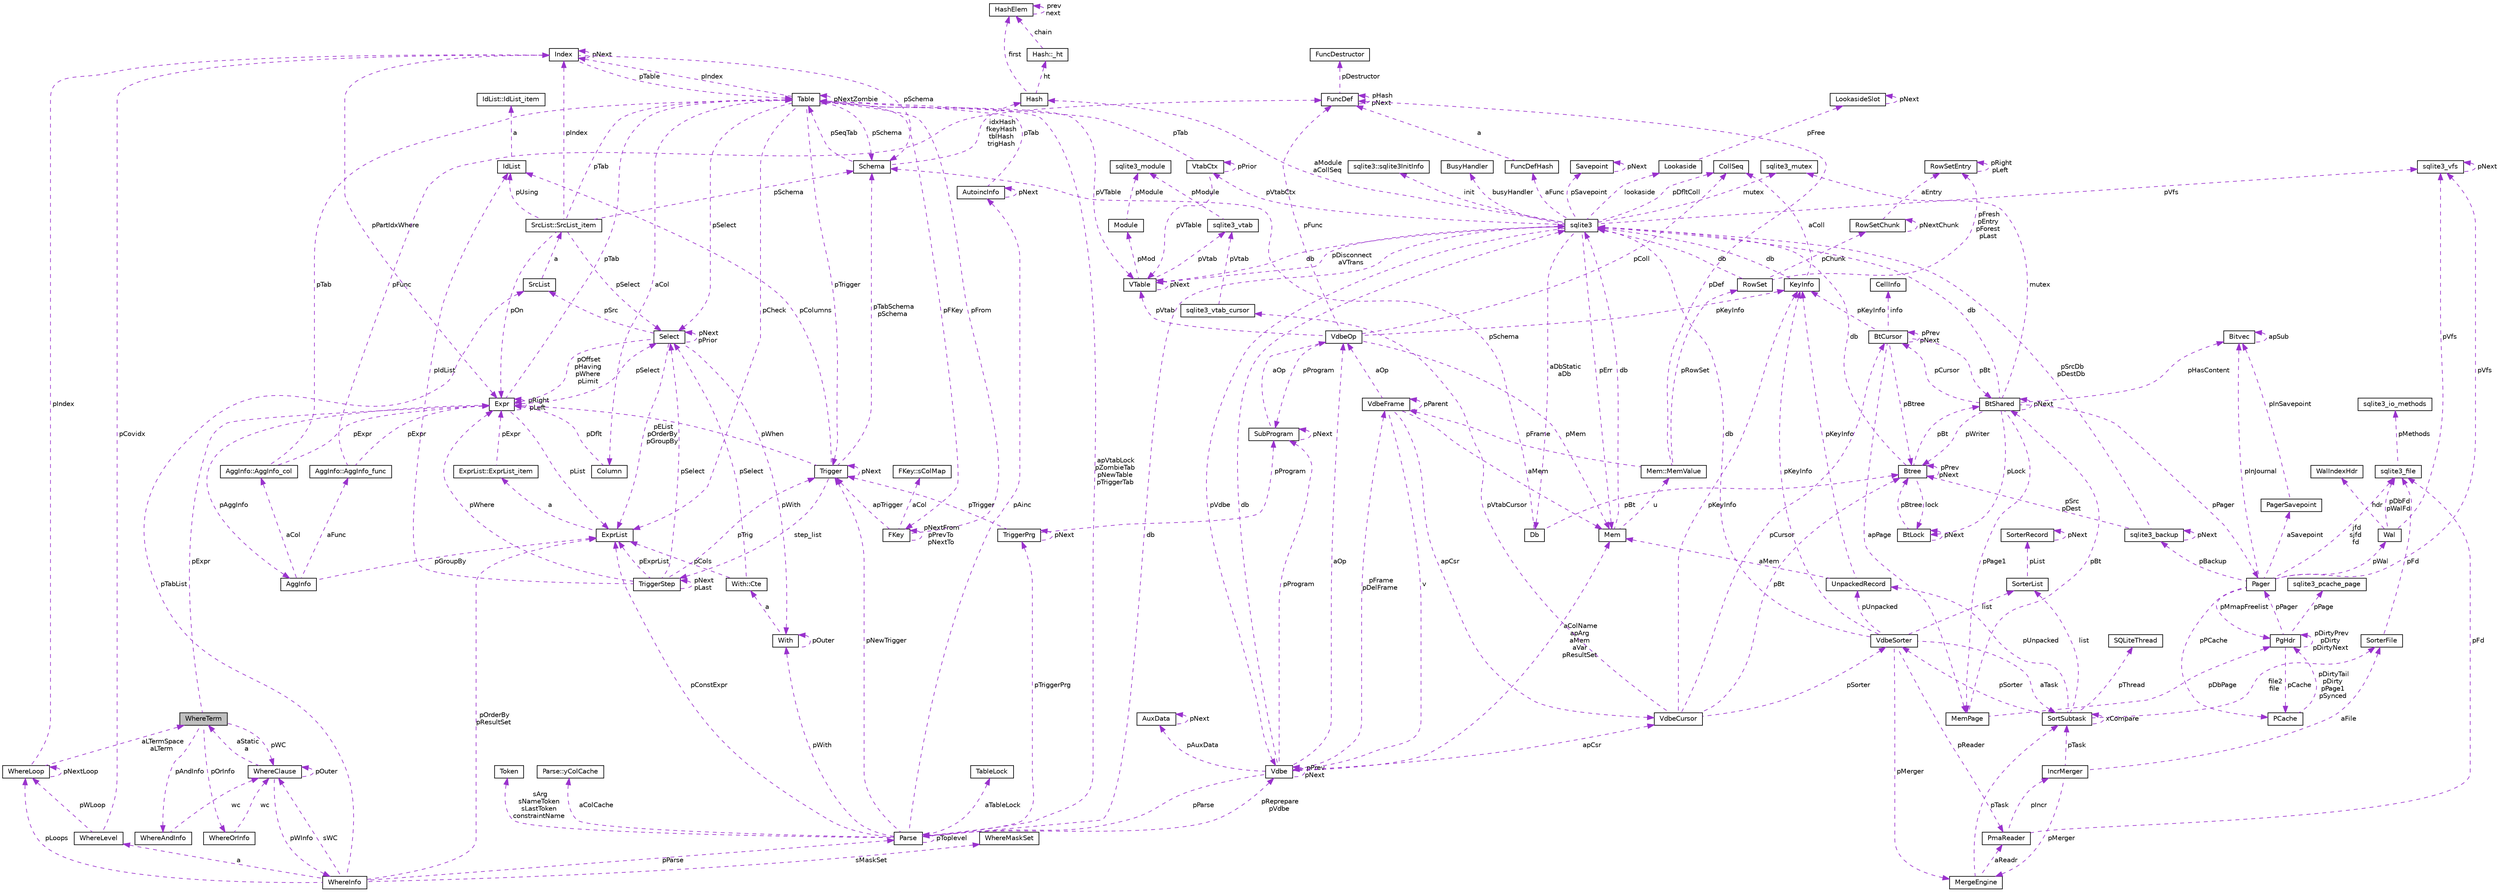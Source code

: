 digraph "WhereTerm"
{
  edge [fontname="Helvetica",fontsize="10",labelfontname="Helvetica",labelfontsize="10"];
  node [fontname="Helvetica",fontsize="10",shape=record];
  Node1 [label="WhereTerm",height=0.2,width=0.4,color="black", fillcolor="grey75", style="filled", fontcolor="black"];
  Node2 -> Node1 [dir="back",color="darkorchid3",fontsize="10",style="dashed",label=" pAndInfo" ,fontname="Helvetica"];
  Node2 [label="WhereAndInfo",height=0.2,width=0.4,color="black", fillcolor="white", style="filled",URL="$df/dcf/struct_where_and_info.html"];
  Node3 -> Node2 [dir="back",color="darkorchid3",fontsize="10",style="dashed",label=" wc" ,fontname="Helvetica"];
  Node3 [label="WhereClause",height=0.2,width=0.4,color="black", fillcolor="white", style="filled",URL="$d2/d4d/struct_where_clause.html"];
  Node1 -> Node3 [dir="back",color="darkorchid3",fontsize="10",style="dashed",label=" aStatic\na" ,fontname="Helvetica"];
  Node4 -> Node3 [dir="back",color="darkorchid3",fontsize="10",style="dashed",label=" pWInfo" ,fontname="Helvetica"];
  Node4 [label="WhereInfo",height=0.2,width=0.4,color="black", fillcolor="white", style="filled",URL="$d3/d7f/struct_where_info.html"];
  Node5 -> Node4 [dir="back",color="darkorchid3",fontsize="10",style="dashed",label=" pLoops" ,fontname="Helvetica"];
  Node5 [label="WhereLoop",height=0.2,width=0.4,color="black", fillcolor="white", style="filled",URL="$df/d37/struct_where_loop.html"];
  Node5 -> Node5 [dir="back",color="darkorchid3",fontsize="10",style="dashed",label=" pNextLoop" ,fontname="Helvetica"];
  Node1 -> Node5 [dir="back",color="darkorchid3",fontsize="10",style="dashed",label=" aLTermSpace\naLTerm" ,fontname="Helvetica"];
  Node6 -> Node5 [dir="back",color="darkorchid3",fontsize="10",style="dashed",label=" pIndex" ,fontname="Helvetica"];
  Node6 [label="Index",height=0.2,width=0.4,color="black", fillcolor="white", style="filled",URL="$dc/d6f/struct_index.html"];
  Node7 -> Node6 [dir="back",color="darkorchid3",fontsize="10",style="dashed",label=" pSchema" ,fontname="Helvetica"];
  Node7 [label="Schema",height=0.2,width=0.4,color="black", fillcolor="white", style="filled",URL="$df/d15/struct_schema.html"];
  Node8 -> Node7 [dir="back",color="darkorchid3",fontsize="10",style="dashed",label=" pSeqTab" ,fontname="Helvetica"];
  Node8 [label="Table",height=0.2,width=0.4,color="black", fillcolor="white", style="filled",URL="$d5/d0d/struct_table.html"];
  Node7 -> Node8 [dir="back",color="darkorchid3",fontsize="10",style="dashed",label=" pSchema" ,fontname="Helvetica"];
  Node9 -> Node8 [dir="back",color="darkorchid3",fontsize="10",style="dashed",label=" aCol" ,fontname="Helvetica"];
  Node9 [label="Column",height=0.2,width=0.4,color="black", fillcolor="white", style="filled",URL="$d0/d14/struct_column.html"];
  Node10 -> Node9 [dir="back",color="darkorchid3",fontsize="10",style="dashed",label=" pDflt" ,fontname="Helvetica"];
  Node10 [label="Expr",height=0.2,width=0.4,color="black", fillcolor="white", style="filled",URL="$d1/dbc/struct_expr.html"];
  Node11 -> Node10 [dir="back",color="darkorchid3",fontsize="10",style="dashed",label=" pAggInfo" ,fontname="Helvetica"];
  Node11 [label="AggInfo",height=0.2,width=0.4,color="black", fillcolor="white", style="filled",URL="$d6/d85/struct_agg_info.html"];
  Node12 -> Node11 [dir="back",color="darkorchid3",fontsize="10",style="dashed",label=" aCol" ,fontname="Helvetica"];
  Node12 [label="AggInfo::AggInfo_col",height=0.2,width=0.4,color="black", fillcolor="white", style="filled",URL="$d8/dbd/struct_agg_info_1_1_agg_info__col.html"];
  Node10 -> Node12 [dir="back",color="darkorchid3",fontsize="10",style="dashed",label=" pExpr" ,fontname="Helvetica"];
  Node8 -> Node12 [dir="back",color="darkorchid3",fontsize="10",style="dashed",label=" pTab" ,fontname="Helvetica"];
  Node13 -> Node11 [dir="back",color="darkorchid3",fontsize="10",style="dashed",label=" aFunc" ,fontname="Helvetica"];
  Node13 [label="AggInfo::AggInfo_func",height=0.2,width=0.4,color="black", fillcolor="white", style="filled",URL="$de/d24/struct_agg_info_1_1_agg_info__func.html"];
  Node10 -> Node13 [dir="back",color="darkorchid3",fontsize="10",style="dashed",label=" pExpr" ,fontname="Helvetica"];
  Node14 -> Node13 [dir="back",color="darkorchid3",fontsize="10",style="dashed",label=" pFunc" ,fontname="Helvetica"];
  Node14 [label="FuncDef",height=0.2,width=0.4,color="black", fillcolor="white", style="filled",URL="$df/d38/struct_func_def.html"];
  Node15 -> Node14 [dir="back",color="darkorchid3",fontsize="10",style="dashed",label=" pDestructor" ,fontname="Helvetica"];
  Node15 [label="FuncDestructor",height=0.2,width=0.4,color="black", fillcolor="white", style="filled",URL="$d5/da4/struct_func_destructor.html"];
  Node14 -> Node14 [dir="back",color="darkorchid3",fontsize="10",style="dashed",label=" pHash\npNext" ,fontname="Helvetica"];
  Node16 -> Node11 [dir="back",color="darkorchid3",fontsize="10",style="dashed",label=" pGroupBy" ,fontname="Helvetica"];
  Node16 [label="ExprList",height=0.2,width=0.4,color="black", fillcolor="white", style="filled",URL="$de/d20/struct_expr_list.html"];
  Node17 -> Node16 [dir="back",color="darkorchid3",fontsize="10",style="dashed",label=" a" ,fontname="Helvetica"];
  Node17 [label="ExprList::ExprList_item",height=0.2,width=0.4,color="black", fillcolor="white", style="filled",URL="$d8/d73/struct_expr_list_1_1_expr_list__item.html"];
  Node10 -> Node17 [dir="back",color="darkorchid3",fontsize="10",style="dashed",label=" pExpr" ,fontname="Helvetica"];
  Node10 -> Node10 [dir="back",color="darkorchid3",fontsize="10",style="dashed",label=" pRight\npLeft" ,fontname="Helvetica"];
  Node8 -> Node10 [dir="back",color="darkorchid3",fontsize="10",style="dashed",label=" pTab" ,fontname="Helvetica"];
  Node18 -> Node10 [dir="back",color="darkorchid3",fontsize="10",style="dashed",label=" pSelect" ,fontname="Helvetica"];
  Node18 [label="Select",height=0.2,width=0.4,color="black", fillcolor="white", style="filled",URL="$d2/d1c/struct_select.html"];
  Node10 -> Node18 [dir="back",color="darkorchid3",fontsize="10",style="dashed",label=" pOffset\npHaving\npWhere\npLimit" ,fontname="Helvetica"];
  Node19 -> Node18 [dir="back",color="darkorchid3",fontsize="10",style="dashed",label=" pWith" ,fontname="Helvetica"];
  Node19 [label="With",height=0.2,width=0.4,color="black", fillcolor="white", style="filled",URL="$d9/d07/struct_with.html"];
  Node20 -> Node19 [dir="back",color="darkorchid3",fontsize="10",style="dashed",label=" a" ,fontname="Helvetica"];
  Node20 [label="With::Cte",height=0.2,width=0.4,color="black", fillcolor="white", style="filled",URL="$d2/d0c/struct_with_1_1_cte.html"];
  Node18 -> Node20 [dir="back",color="darkorchid3",fontsize="10",style="dashed",label=" pSelect" ,fontname="Helvetica"];
  Node16 -> Node20 [dir="back",color="darkorchid3",fontsize="10",style="dashed",label=" pCols" ,fontname="Helvetica"];
  Node19 -> Node19 [dir="back",color="darkorchid3",fontsize="10",style="dashed",label=" pOuter" ,fontname="Helvetica"];
  Node18 -> Node18 [dir="back",color="darkorchid3",fontsize="10",style="dashed",label=" pNext\npPrior" ,fontname="Helvetica"];
  Node21 -> Node18 [dir="back",color="darkorchid3",fontsize="10",style="dashed",label=" pSrc" ,fontname="Helvetica"];
  Node21 [label="SrcList",height=0.2,width=0.4,color="black", fillcolor="white", style="filled",URL="$dc/dc1/struct_src_list.html"];
  Node22 -> Node21 [dir="back",color="darkorchid3",fontsize="10",style="dashed",label=" a" ,fontname="Helvetica"];
  Node22 [label="SrcList::SrcList_item",height=0.2,width=0.4,color="black", fillcolor="white", style="filled",URL="$d4/dc2/struct_src_list_1_1_src_list__item.html"];
  Node7 -> Node22 [dir="back",color="darkorchid3",fontsize="10",style="dashed",label=" pSchema" ,fontname="Helvetica"];
  Node10 -> Node22 [dir="back",color="darkorchid3",fontsize="10",style="dashed",label=" pOn" ,fontname="Helvetica"];
  Node23 -> Node22 [dir="back",color="darkorchid3",fontsize="10",style="dashed",label=" pUsing" ,fontname="Helvetica"];
  Node23 [label="IdList",height=0.2,width=0.4,color="black", fillcolor="white", style="filled",URL="$d6/d05/struct_id_list.html"];
  Node24 -> Node23 [dir="back",color="darkorchid3",fontsize="10",style="dashed",label=" a" ,fontname="Helvetica"];
  Node24 [label="IdList::IdList_item",height=0.2,width=0.4,color="black", fillcolor="white", style="filled",URL="$d2/d66/struct_id_list_1_1_id_list__item.html"];
  Node8 -> Node22 [dir="back",color="darkorchid3",fontsize="10",style="dashed",label=" pTab" ,fontname="Helvetica"];
  Node18 -> Node22 [dir="back",color="darkorchid3",fontsize="10",style="dashed",label=" pSelect" ,fontname="Helvetica"];
  Node6 -> Node22 [dir="back",color="darkorchid3",fontsize="10",style="dashed",label=" pIndex" ,fontname="Helvetica"];
  Node16 -> Node18 [dir="back",color="darkorchid3",fontsize="10",style="dashed",label=" pEList\npOrderBy\npGroupBy" ,fontname="Helvetica"];
  Node16 -> Node10 [dir="back",color="darkorchid3",fontsize="10",style="dashed",label=" pList" ,fontname="Helvetica"];
  Node25 -> Node8 [dir="back",color="darkorchid3",fontsize="10",style="dashed",label=" pFKey" ,fontname="Helvetica"];
  Node25 [label="FKey",height=0.2,width=0.4,color="black", fillcolor="white", style="filled",URL="$d0/dbd/struct_f_key.html"];
  Node26 -> Node25 [dir="back",color="darkorchid3",fontsize="10",style="dashed",label=" aCol" ,fontname="Helvetica"];
  Node26 [label="FKey::sColMap",height=0.2,width=0.4,color="black", fillcolor="white", style="filled",URL="$d9/dce/struct_f_key_1_1s_col_map.html"];
  Node25 -> Node25 [dir="back",color="darkorchid3",fontsize="10",style="dashed",label=" pNextFrom\npPrevTo\npNextTo" ,fontname="Helvetica"];
  Node8 -> Node25 [dir="back",color="darkorchid3",fontsize="10",style="dashed",label=" pFrom" ,fontname="Helvetica"];
  Node27 -> Node25 [dir="back",color="darkorchid3",fontsize="10",style="dashed",label=" apTrigger" ,fontname="Helvetica"];
  Node27 [label="Trigger",height=0.2,width=0.4,color="black", fillcolor="white", style="filled",URL="$d1/dd9/struct_trigger.html"];
  Node28 -> Node27 [dir="back",color="darkorchid3",fontsize="10",style="dashed",label=" step_list" ,fontname="Helvetica"];
  Node28 [label="TriggerStep",height=0.2,width=0.4,color="black", fillcolor="white", style="filled",URL="$d6/d6c/struct_trigger_step.html"];
  Node28 -> Node28 [dir="back",color="darkorchid3",fontsize="10",style="dashed",label=" pNext\npLast" ,fontname="Helvetica"];
  Node10 -> Node28 [dir="back",color="darkorchid3",fontsize="10",style="dashed",label=" pWhere" ,fontname="Helvetica"];
  Node23 -> Node28 [dir="back",color="darkorchid3",fontsize="10",style="dashed",label=" pIdList" ,fontname="Helvetica"];
  Node18 -> Node28 [dir="back",color="darkorchid3",fontsize="10",style="dashed",label=" pSelect" ,fontname="Helvetica"];
  Node27 -> Node28 [dir="back",color="darkorchid3",fontsize="10",style="dashed",label=" pTrig" ,fontname="Helvetica"];
  Node16 -> Node28 [dir="back",color="darkorchid3",fontsize="10",style="dashed",label=" pExprList" ,fontname="Helvetica"];
  Node7 -> Node27 [dir="back",color="darkorchid3",fontsize="10",style="dashed",label=" pTabSchema\npSchema" ,fontname="Helvetica"];
  Node10 -> Node27 [dir="back",color="darkorchid3",fontsize="10",style="dashed",label=" pWhen" ,fontname="Helvetica"];
  Node23 -> Node27 [dir="back",color="darkorchid3",fontsize="10",style="dashed",label=" pColumns" ,fontname="Helvetica"];
  Node27 -> Node27 [dir="back",color="darkorchid3",fontsize="10",style="dashed",label=" pNext" ,fontname="Helvetica"];
  Node29 -> Node8 [dir="back",color="darkorchid3",fontsize="10",style="dashed",label=" pVTable" ,fontname="Helvetica"];
  Node29 [label="VTable",height=0.2,width=0.4,color="black", fillcolor="white", style="filled",URL="$db/d7e/struct_v_table.html"];
  Node30 -> Node29 [dir="back",color="darkorchid3",fontsize="10",style="dashed",label=" db" ,fontname="Helvetica"];
  Node30 [label="sqlite3",height=0.2,width=0.4,color="black", fillcolor="white", style="filled",URL="$d9/dcd/structsqlite3.html"];
  Node31 -> Node30 [dir="back",color="darkorchid3",fontsize="10",style="dashed",label=" pErr" ,fontname="Helvetica"];
  Node31 [label="Mem",height=0.2,width=0.4,color="black", fillcolor="white", style="filled",URL="$df/d48/struct_mem.html"];
  Node32 -> Node31 [dir="back",color="darkorchid3",fontsize="10",style="dashed",label=" u" ,fontname="Helvetica"];
  Node32 [label="Mem::MemValue",height=0.2,width=0.4,color="black", fillcolor="white", style="filled",URL="$d0/d3f/union_mem_1_1_mem_value.html"];
  Node33 -> Node32 [dir="back",color="darkorchid3",fontsize="10",style="dashed",label=" pFrame" ,fontname="Helvetica"];
  Node33 [label="VdbeFrame",height=0.2,width=0.4,color="black", fillcolor="white", style="filled",URL="$de/d74/struct_vdbe_frame.html"];
  Node31 -> Node33 [dir="back",color="darkorchid3",fontsize="10",style="dashed",label=" aMem" ,fontname="Helvetica"];
  Node34 -> Node33 [dir="back",color="darkorchid3",fontsize="10",style="dashed",label=" v" ,fontname="Helvetica"];
  Node34 [label="Vdbe",height=0.2,width=0.4,color="black", fillcolor="white", style="filled",URL="$db/df8/struct_vdbe.html"];
  Node34 -> Node34 [dir="back",color="darkorchid3",fontsize="10",style="dashed",label=" pPrev\npNext" ,fontname="Helvetica"];
  Node31 -> Node34 [dir="back",color="darkorchid3",fontsize="10",style="dashed",label=" aColName\napArg\naMem\naVar\npResultSet" ,fontname="Helvetica"];
  Node30 -> Node34 [dir="back",color="darkorchid3",fontsize="10",style="dashed",label=" db" ,fontname="Helvetica"];
  Node33 -> Node34 [dir="back",color="darkorchid3",fontsize="10",style="dashed",label=" pFrame\npDelFrame" ,fontname="Helvetica"];
  Node35 -> Node34 [dir="back",color="darkorchid3",fontsize="10",style="dashed",label=" pAuxData" ,fontname="Helvetica"];
  Node35 [label="AuxData",height=0.2,width=0.4,color="black", fillcolor="white", style="filled",URL="$d5/d59/struct_aux_data.html"];
  Node35 -> Node35 [dir="back",color="darkorchid3",fontsize="10",style="dashed",label=" pNext" ,fontname="Helvetica"];
  Node36 -> Node34 [dir="back",color="darkorchid3",fontsize="10",style="dashed",label=" pProgram" ,fontname="Helvetica"];
  Node36 [label="SubProgram",height=0.2,width=0.4,color="black", fillcolor="white", style="filled",URL="$d4/d16/struct_sub_program.html"];
  Node36 -> Node36 [dir="back",color="darkorchid3",fontsize="10",style="dashed",label=" pNext" ,fontname="Helvetica"];
  Node37 -> Node36 [dir="back",color="darkorchid3",fontsize="10",style="dashed",label=" aOp" ,fontname="Helvetica"];
  Node37 [label="VdbeOp",height=0.2,width=0.4,color="black", fillcolor="white", style="filled",URL="$d2/dd9/struct_vdbe_op.html"];
  Node31 -> Node37 [dir="back",color="darkorchid3",fontsize="10",style="dashed",label=" pMem" ,fontname="Helvetica"];
  Node38 -> Node37 [dir="back",color="darkorchid3",fontsize="10",style="dashed",label=" pColl" ,fontname="Helvetica"];
  Node38 [label="CollSeq",height=0.2,width=0.4,color="black", fillcolor="white", style="filled",URL="$d0/d7d/struct_coll_seq.html"];
  Node29 -> Node37 [dir="back",color="darkorchid3",fontsize="10",style="dashed",label=" pVtab" ,fontname="Helvetica"];
  Node36 -> Node37 [dir="back",color="darkorchid3",fontsize="10",style="dashed",label=" pProgram" ,fontname="Helvetica"];
  Node39 -> Node37 [dir="back",color="darkorchid3",fontsize="10",style="dashed",label=" pKeyInfo" ,fontname="Helvetica"];
  Node39 [label="KeyInfo",height=0.2,width=0.4,color="black", fillcolor="white", style="filled",URL="$dc/d2f/struct_key_info.html"];
  Node30 -> Node39 [dir="back",color="darkorchid3",fontsize="10",style="dashed",label=" db" ,fontname="Helvetica"];
  Node38 -> Node39 [dir="back",color="darkorchid3",fontsize="10",style="dashed",label=" aColl" ,fontname="Helvetica"];
  Node14 -> Node37 [dir="back",color="darkorchid3",fontsize="10",style="dashed",label=" pFunc" ,fontname="Helvetica"];
  Node40 -> Node34 [dir="back",color="darkorchid3",fontsize="10",style="dashed",label=" apCsr" ,fontname="Helvetica"];
  Node40 [label="VdbeCursor",height=0.2,width=0.4,color="black", fillcolor="white", style="filled",URL="$d5/dd1/struct_vdbe_cursor.html"];
  Node41 -> Node40 [dir="back",color="darkorchid3",fontsize="10",style="dashed",label=" pCursor" ,fontname="Helvetica"];
  Node41 [label="BtCursor",height=0.2,width=0.4,color="black", fillcolor="white", style="filled",URL="$db/d2c/struct_bt_cursor.html"];
  Node41 -> Node41 [dir="back",color="darkorchid3",fontsize="10",style="dashed",label=" pPrev\npNext" ,fontname="Helvetica"];
  Node42 -> Node41 [dir="back",color="darkorchid3",fontsize="10",style="dashed",label=" info" ,fontname="Helvetica"];
  Node42 [label="CellInfo",height=0.2,width=0.4,color="black", fillcolor="white", style="filled",URL="$de/dbe/struct_cell_info.html"];
  Node43 -> Node41 [dir="back",color="darkorchid3",fontsize="10",style="dashed",label=" pBt" ,fontname="Helvetica"];
  Node43 [label="BtShared",height=0.2,width=0.4,color="black", fillcolor="white", style="filled",URL="$d3/d1f/struct_bt_shared.html"];
  Node41 -> Node43 [dir="back",color="darkorchid3",fontsize="10",style="dashed",label=" pCursor" ,fontname="Helvetica"];
  Node43 -> Node43 [dir="back",color="darkorchid3",fontsize="10",style="dashed",label=" pNext" ,fontname="Helvetica"];
  Node30 -> Node43 [dir="back",color="darkorchid3",fontsize="10",style="dashed",label=" db" ,fontname="Helvetica"];
  Node44 -> Node43 [dir="back",color="darkorchid3",fontsize="10",style="dashed",label=" pHasContent" ,fontname="Helvetica"];
  Node44 [label="Bitvec",height=0.2,width=0.4,color="black", fillcolor="white", style="filled",URL="$d1/d89/struct_bitvec.html"];
  Node44 -> Node44 [dir="back",color="darkorchid3",fontsize="10",style="dashed",label=" apSub" ,fontname="Helvetica"];
  Node45 -> Node43 [dir="back",color="darkorchid3",fontsize="10",style="dashed",label=" mutex" ,fontname="Helvetica"];
  Node45 [label="sqlite3_mutex",height=0.2,width=0.4,color="black", fillcolor="white", style="filled",URL="$d5/d3c/structsqlite3__mutex.html"];
  Node46 -> Node43 [dir="back",color="darkorchid3",fontsize="10",style="dashed",label=" pLock" ,fontname="Helvetica"];
  Node46 [label="BtLock",height=0.2,width=0.4,color="black", fillcolor="white", style="filled",URL="$d1/d28/struct_bt_lock.html"];
  Node46 -> Node46 [dir="back",color="darkorchid3",fontsize="10",style="dashed",label=" pNext" ,fontname="Helvetica"];
  Node47 -> Node46 [dir="back",color="darkorchid3",fontsize="10",style="dashed",label=" pBtree" ,fontname="Helvetica"];
  Node47 [label="Btree",height=0.2,width=0.4,color="black", fillcolor="white", style="filled",URL="$d9/d90/struct_btree.html"];
  Node43 -> Node47 [dir="back",color="darkorchid3",fontsize="10",style="dashed",label=" pBt" ,fontname="Helvetica"];
  Node30 -> Node47 [dir="back",color="darkorchid3",fontsize="10",style="dashed",label=" db" ,fontname="Helvetica"];
  Node46 -> Node47 [dir="back",color="darkorchid3",fontsize="10",style="dashed",label=" lock" ,fontname="Helvetica"];
  Node47 -> Node47 [dir="back",color="darkorchid3",fontsize="10",style="dashed",label=" pPrev\npNext" ,fontname="Helvetica"];
  Node48 -> Node43 [dir="back",color="darkorchid3",fontsize="10",style="dashed",label=" pPage1" ,fontname="Helvetica"];
  Node48 [label="MemPage",height=0.2,width=0.4,color="black", fillcolor="white", style="filled",URL="$d8/d9f/struct_mem_page.html"];
  Node43 -> Node48 [dir="back",color="darkorchid3",fontsize="10",style="dashed",label=" pBt" ,fontname="Helvetica"];
  Node49 -> Node48 [dir="back",color="darkorchid3",fontsize="10",style="dashed",label=" pDbPage" ,fontname="Helvetica"];
  Node49 [label="PgHdr",height=0.2,width=0.4,color="black", fillcolor="white", style="filled",URL="$d7/de5/struct_pg_hdr.html"];
  Node50 -> Node49 [dir="back",color="darkorchid3",fontsize="10",style="dashed",label=" pPage" ,fontname="Helvetica"];
  Node50 [label="sqlite3_pcache_page",height=0.2,width=0.4,color="black", fillcolor="white", style="filled",URL="$d8/d72/structsqlite3__pcache__page.html"];
  Node51 -> Node49 [dir="back",color="darkorchid3",fontsize="10",style="dashed",label=" pCache" ,fontname="Helvetica"];
  Node51 [label="PCache",height=0.2,width=0.4,color="black", fillcolor="white", style="filled",URL="$d3/d3e/struct_p_cache.html"];
  Node49 -> Node51 [dir="back",color="darkorchid3",fontsize="10",style="dashed",label=" pDirtyTail\npDirty\npPage1\npSynced" ,fontname="Helvetica"];
  Node49 -> Node49 [dir="back",color="darkorchid3",fontsize="10",style="dashed",label=" pDirtyPrev\npDirty\npDirtyNext" ,fontname="Helvetica"];
  Node52 -> Node49 [dir="back",color="darkorchid3",fontsize="10",style="dashed",label=" pPager" ,fontname="Helvetica"];
  Node52 [label="Pager",height=0.2,width=0.4,color="black", fillcolor="white", style="filled",URL="$d0/dba/struct_pager.html"];
  Node51 -> Node52 [dir="back",color="darkorchid3",fontsize="10",style="dashed",label=" pPCache" ,fontname="Helvetica"];
  Node53 -> Node52 [dir="back",color="darkorchid3",fontsize="10",style="dashed",label=" pBackup" ,fontname="Helvetica"];
  Node53 [label="sqlite3_backup",height=0.2,width=0.4,color="black", fillcolor="white", style="filled",URL="$d4/da8/structsqlite3__backup.html"];
  Node53 -> Node53 [dir="back",color="darkorchid3",fontsize="10",style="dashed",label=" pNext" ,fontname="Helvetica"];
  Node30 -> Node53 [dir="back",color="darkorchid3",fontsize="10",style="dashed",label=" pSrcDb\npDestDb" ,fontname="Helvetica"];
  Node47 -> Node53 [dir="back",color="darkorchid3",fontsize="10",style="dashed",label=" pSrc\npDest" ,fontname="Helvetica"];
  Node44 -> Node52 [dir="back",color="darkorchid3",fontsize="10",style="dashed",label=" pInJournal" ,fontname="Helvetica"];
  Node54 -> Node52 [dir="back",color="darkorchid3",fontsize="10",style="dashed",label=" jfd\nsjfd\nfd" ,fontname="Helvetica"];
  Node54 [label="sqlite3_file",height=0.2,width=0.4,color="black", fillcolor="white", style="filled",URL="$db/db0/structsqlite3__file.html"];
  Node55 -> Node54 [dir="back",color="darkorchid3",fontsize="10",style="dashed",label=" pMethods" ,fontname="Helvetica"];
  Node55 [label="sqlite3_io_methods",height=0.2,width=0.4,color="black", fillcolor="white", style="filled",URL="$d9/df3/structsqlite3__io__methods.html"];
  Node56 -> Node52 [dir="back",color="darkorchid3",fontsize="10",style="dashed",label=" pVfs" ,fontname="Helvetica"];
  Node56 [label="sqlite3_vfs",height=0.2,width=0.4,color="black", fillcolor="white", style="filled",URL="$d3/d36/structsqlite3__vfs.html"];
  Node56 -> Node56 [dir="back",color="darkorchid3",fontsize="10",style="dashed",label=" pNext" ,fontname="Helvetica"];
  Node49 -> Node52 [dir="back",color="darkorchid3",fontsize="10",style="dashed",label=" pMmapFreelist" ,fontname="Helvetica"];
  Node57 -> Node52 [dir="back",color="darkorchid3",fontsize="10",style="dashed",label=" pWal" ,fontname="Helvetica"];
  Node57 [label="Wal",height=0.2,width=0.4,color="black", fillcolor="white", style="filled",URL="$d6/d4d/struct_wal.html"];
  Node54 -> Node57 [dir="back",color="darkorchid3",fontsize="10",style="dashed",label=" pDbFd\npWalFd" ,fontname="Helvetica"];
  Node56 -> Node57 [dir="back",color="darkorchid3",fontsize="10",style="dashed",label=" pVfs" ,fontname="Helvetica"];
  Node58 -> Node57 [dir="back",color="darkorchid3",fontsize="10",style="dashed",label=" hdr" ,fontname="Helvetica"];
  Node58 [label="WalIndexHdr",height=0.2,width=0.4,color="black", fillcolor="white", style="filled",URL="$d8/de9/struct_wal_index_hdr.html"];
  Node59 -> Node52 [dir="back",color="darkorchid3",fontsize="10",style="dashed",label=" aSavepoint" ,fontname="Helvetica"];
  Node59 [label="PagerSavepoint",height=0.2,width=0.4,color="black", fillcolor="white", style="filled",URL="$de/deb/struct_pager_savepoint.html"];
  Node44 -> Node59 [dir="back",color="darkorchid3",fontsize="10",style="dashed",label=" pInSavepoint" ,fontname="Helvetica"];
  Node47 -> Node43 [dir="back",color="darkorchid3",fontsize="10",style="dashed",label=" pWriter" ,fontname="Helvetica"];
  Node52 -> Node43 [dir="back",color="darkorchid3",fontsize="10",style="dashed",label=" pPager" ,fontname="Helvetica"];
  Node48 -> Node41 [dir="back",color="darkorchid3",fontsize="10",style="dashed",label=" apPage" ,fontname="Helvetica"];
  Node39 -> Node41 [dir="back",color="darkorchid3",fontsize="10",style="dashed",label=" pKeyInfo" ,fontname="Helvetica"];
  Node47 -> Node41 [dir="back",color="darkorchid3",fontsize="10",style="dashed",label=" pBtree" ,fontname="Helvetica"];
  Node60 -> Node40 [dir="back",color="darkorchid3",fontsize="10",style="dashed",label=" pVtabCursor" ,fontname="Helvetica"];
  Node60 [label="sqlite3_vtab_cursor",height=0.2,width=0.4,color="black", fillcolor="white", style="filled",URL="$d3/d17/structsqlite3__vtab__cursor.html"];
  Node61 -> Node60 [dir="back",color="darkorchid3",fontsize="10",style="dashed",label=" pVtab" ,fontname="Helvetica"];
  Node61 [label="sqlite3_vtab",height=0.2,width=0.4,color="black", fillcolor="white", style="filled",URL="$d3/d12/structsqlite3__vtab.html"];
  Node62 -> Node61 [dir="back",color="darkorchid3",fontsize="10",style="dashed",label=" pModule" ,fontname="Helvetica"];
  Node62 [label="sqlite3_module",height=0.2,width=0.4,color="black", fillcolor="white", style="filled",URL="$dd/de4/structsqlite3__module.html"];
  Node63 -> Node40 [dir="back",color="darkorchid3",fontsize="10",style="dashed",label=" pSorter" ,fontname="Helvetica"];
  Node63 [label="VdbeSorter",height=0.2,width=0.4,color="black", fillcolor="white", style="filled",URL="$d3/d85/struct_vdbe_sorter.html"];
  Node64 -> Node63 [dir="back",color="darkorchid3",fontsize="10",style="dashed",label=" list" ,fontname="Helvetica"];
  Node64 [label="SorterList",height=0.2,width=0.4,color="black", fillcolor="white", style="filled",URL="$db/de4/struct_sorter_list.html"];
  Node65 -> Node64 [dir="back",color="darkorchid3",fontsize="10",style="dashed",label=" pList" ,fontname="Helvetica"];
  Node65 [label="SorterRecord",height=0.2,width=0.4,color="black", fillcolor="white", style="filled",URL="$da/d71/struct_sorter_record.html"];
  Node65 -> Node65 [dir="back",color="darkorchid3",fontsize="10",style="dashed",label=" pNext" ,fontname="Helvetica"];
  Node30 -> Node63 [dir="back",color="darkorchid3",fontsize="10",style="dashed",label=" db" ,fontname="Helvetica"];
  Node66 -> Node63 [dir="back",color="darkorchid3",fontsize="10",style="dashed",label=" pMerger" ,fontname="Helvetica"];
  Node66 [label="MergeEngine",height=0.2,width=0.4,color="black", fillcolor="white", style="filled",URL="$d0/db7/struct_merge_engine.html"];
  Node67 -> Node66 [dir="back",color="darkorchid3",fontsize="10",style="dashed",label=" aReadr" ,fontname="Helvetica"];
  Node67 [label="PmaReader",height=0.2,width=0.4,color="black", fillcolor="white", style="filled",URL="$de/d4a/struct_pma_reader.html"];
  Node54 -> Node67 [dir="back",color="darkorchid3",fontsize="10",style="dashed",label=" pFd" ,fontname="Helvetica"];
  Node68 -> Node67 [dir="back",color="darkorchid3",fontsize="10",style="dashed",label=" pIncr" ,fontname="Helvetica"];
  Node68 [label="IncrMerger",height=0.2,width=0.4,color="black", fillcolor="white", style="filled",URL="$dd/dd9/struct_incr_merger.html"];
  Node66 -> Node68 [dir="back",color="darkorchid3",fontsize="10",style="dashed",label=" pMerger" ,fontname="Helvetica"];
  Node69 -> Node68 [dir="back",color="darkorchid3",fontsize="10",style="dashed",label=" aFile" ,fontname="Helvetica"];
  Node69 [label="SorterFile",height=0.2,width=0.4,color="black", fillcolor="white", style="filled",URL="$d7/d17/struct_sorter_file.html"];
  Node54 -> Node69 [dir="back",color="darkorchid3",fontsize="10",style="dashed",label=" pFd" ,fontname="Helvetica"];
  Node70 -> Node68 [dir="back",color="darkorchid3",fontsize="10",style="dashed",label=" pTask" ,fontname="Helvetica"];
  Node70 [label="SortSubtask",height=0.2,width=0.4,color="black", fillcolor="white", style="filled",URL="$d9/db9/struct_sort_subtask.html"];
  Node64 -> Node70 [dir="back",color="darkorchid3",fontsize="10",style="dashed",label=" list" ,fontname="Helvetica"];
  Node63 -> Node70 [dir="back",color="darkorchid3",fontsize="10",style="dashed",label=" pSorter" ,fontname="Helvetica"];
  Node71 -> Node70 [dir="back",color="darkorchid3",fontsize="10",style="dashed",label=" pThread" ,fontname="Helvetica"];
  Node71 [label="SQLiteThread",height=0.2,width=0.4,color="black", fillcolor="white", style="filled",URL="$d7/d64/struct_s_q_lite_thread.html"];
  Node72 -> Node70 [dir="back",color="darkorchid3",fontsize="10",style="dashed",label=" pUnpacked" ,fontname="Helvetica"];
  Node72 [label="UnpackedRecord",height=0.2,width=0.4,color="black", fillcolor="white", style="filled",URL="$d9/d48/struct_unpacked_record.html"];
  Node31 -> Node72 [dir="back",color="darkorchid3",fontsize="10",style="dashed",label=" aMem" ,fontname="Helvetica"];
  Node39 -> Node72 [dir="back",color="darkorchid3",fontsize="10",style="dashed",label=" pKeyInfo" ,fontname="Helvetica"];
  Node69 -> Node70 [dir="back",color="darkorchid3",fontsize="10",style="dashed",label=" file2\nfile" ,fontname="Helvetica"];
  Node70 -> Node70 [dir="back",color="darkorchid3",fontsize="10",style="dashed",label=" xCompare" ,fontname="Helvetica"];
  Node70 -> Node66 [dir="back",color="darkorchid3",fontsize="10",style="dashed",label=" pTask" ,fontname="Helvetica"];
  Node67 -> Node63 [dir="back",color="darkorchid3",fontsize="10",style="dashed",label=" pReader" ,fontname="Helvetica"];
  Node39 -> Node63 [dir="back",color="darkorchid3",fontsize="10",style="dashed",label=" pKeyInfo" ,fontname="Helvetica"];
  Node72 -> Node63 [dir="back",color="darkorchid3",fontsize="10",style="dashed",label=" pUnpacked" ,fontname="Helvetica"];
  Node70 -> Node63 [dir="back",color="darkorchid3",fontsize="10",style="dashed",label=" aTask" ,fontname="Helvetica"];
  Node39 -> Node40 [dir="back",color="darkorchid3",fontsize="10",style="dashed",label=" pKeyInfo" ,fontname="Helvetica"];
  Node47 -> Node40 [dir="back",color="darkorchid3",fontsize="10",style="dashed",label=" pBt" ,fontname="Helvetica"];
  Node73 -> Node34 [dir="back",color="darkorchid3",fontsize="10",style="dashed",label=" pParse" ,fontname="Helvetica"];
  Node73 [label="Parse",height=0.2,width=0.4,color="black", fillcolor="white", style="filled",URL="$d6/dea/struct_parse.html"];
  Node34 -> Node73 [dir="back",color="darkorchid3",fontsize="10",style="dashed",label=" pReprepare\npVdbe" ,fontname="Helvetica"];
  Node30 -> Node73 [dir="back",color="darkorchid3",fontsize="10",style="dashed",label=" db" ,fontname="Helvetica"];
  Node74 -> Node73 [dir="back",color="darkorchid3",fontsize="10",style="dashed",label=" aTableLock" ,fontname="Helvetica"];
  Node74 [label="TableLock",height=0.2,width=0.4,color="black", fillcolor="white", style="filled",URL="$df/de3/struct_table_lock.html"];
  Node75 -> Node73 [dir="back",color="darkorchid3",fontsize="10",style="dashed",label=" sArg\nsNameToken\nsLastToken\nconstraintName" ,fontname="Helvetica"];
  Node75 [label="Token",height=0.2,width=0.4,color="black", fillcolor="white", style="filled",URL="$d9/d27/struct_token.html"];
  Node19 -> Node73 [dir="back",color="darkorchid3",fontsize="10",style="dashed",label=" pWith" ,fontname="Helvetica"];
  Node76 -> Node73 [dir="back",color="darkorchid3",fontsize="10",style="dashed",label=" aColCache" ,fontname="Helvetica"];
  Node76 [label="Parse::yColCache",height=0.2,width=0.4,color="black", fillcolor="white", style="filled",URL="$dd/de3/struct_parse_1_1y_col_cache.html"];
  Node8 -> Node73 [dir="back",color="darkorchid3",fontsize="10",style="dashed",label=" apVtabLock\npZombieTab\npNewTable\npTriggerTab" ,fontname="Helvetica"];
  Node27 -> Node73 [dir="back",color="darkorchid3",fontsize="10",style="dashed",label=" pNewTrigger" ,fontname="Helvetica"];
  Node77 -> Node73 [dir="back",color="darkorchid3",fontsize="10",style="dashed",label=" pTriggerPrg" ,fontname="Helvetica"];
  Node77 [label="TriggerPrg",height=0.2,width=0.4,color="black", fillcolor="white", style="filled",URL="$d4/da6/struct_trigger_prg.html"];
  Node36 -> Node77 [dir="back",color="darkorchid3",fontsize="10",style="dashed",label=" pProgram" ,fontname="Helvetica"];
  Node27 -> Node77 [dir="back",color="darkorchid3",fontsize="10",style="dashed",label=" pTrigger" ,fontname="Helvetica"];
  Node77 -> Node77 [dir="back",color="darkorchid3",fontsize="10",style="dashed",label=" pNext" ,fontname="Helvetica"];
  Node78 -> Node73 [dir="back",color="darkorchid3",fontsize="10",style="dashed",label=" pAinc" ,fontname="Helvetica"];
  Node78 [label="AutoincInfo",height=0.2,width=0.4,color="black", fillcolor="white", style="filled",URL="$d9/d68/struct_autoinc_info.html"];
  Node8 -> Node78 [dir="back",color="darkorchid3",fontsize="10",style="dashed",label=" pTab" ,fontname="Helvetica"];
  Node78 -> Node78 [dir="back",color="darkorchid3",fontsize="10",style="dashed",label=" pNext" ,fontname="Helvetica"];
  Node16 -> Node73 [dir="back",color="darkorchid3",fontsize="10",style="dashed",label=" pConstExpr" ,fontname="Helvetica"];
  Node73 -> Node73 [dir="back",color="darkorchid3",fontsize="10",style="dashed",label=" pToplevel" ,fontname="Helvetica"];
  Node37 -> Node34 [dir="back",color="darkorchid3",fontsize="10",style="dashed",label=" aOp" ,fontname="Helvetica"];
  Node33 -> Node33 [dir="back",color="darkorchid3",fontsize="10",style="dashed",label=" pParent" ,fontname="Helvetica"];
  Node40 -> Node33 [dir="back",color="darkorchid3",fontsize="10",style="dashed",label=" apCsr" ,fontname="Helvetica"];
  Node37 -> Node33 [dir="back",color="darkorchid3",fontsize="10",style="dashed",label=" aOp" ,fontname="Helvetica"];
  Node79 -> Node32 [dir="back",color="darkorchid3",fontsize="10",style="dashed",label=" pRowSet" ,fontname="Helvetica"];
  Node79 [label="RowSet",height=0.2,width=0.4,color="black", fillcolor="white", style="filled",URL="$d5/d67/struct_row_set.html"];
  Node30 -> Node79 [dir="back",color="darkorchid3",fontsize="10",style="dashed",label=" db" ,fontname="Helvetica"];
  Node80 -> Node79 [dir="back",color="darkorchid3",fontsize="10",style="dashed",label=" pChunk" ,fontname="Helvetica"];
  Node80 [label="RowSetChunk",height=0.2,width=0.4,color="black", fillcolor="white", style="filled",URL="$d0/dd7/struct_row_set_chunk.html"];
  Node80 -> Node80 [dir="back",color="darkorchid3",fontsize="10",style="dashed",label=" pNextChunk" ,fontname="Helvetica"];
  Node81 -> Node80 [dir="back",color="darkorchid3",fontsize="10",style="dashed",label=" aEntry" ,fontname="Helvetica"];
  Node81 [label="RowSetEntry",height=0.2,width=0.4,color="black", fillcolor="white", style="filled",URL="$da/d66/struct_row_set_entry.html"];
  Node81 -> Node81 [dir="back",color="darkorchid3",fontsize="10",style="dashed",label=" pRight\npLeft" ,fontname="Helvetica"];
  Node81 -> Node79 [dir="back",color="darkorchid3",fontsize="10",style="dashed",label=" pFresh\npEntry\npForest\npLast" ,fontname="Helvetica"];
  Node14 -> Node32 [dir="back",color="darkorchid3",fontsize="10",style="dashed",label=" pDef" ,fontname="Helvetica"];
  Node30 -> Node31 [dir="back",color="darkorchid3",fontsize="10",style="dashed",label=" db" ,fontname="Helvetica"];
  Node34 -> Node30 [dir="back",color="darkorchid3",fontsize="10",style="dashed",label=" pVdbe" ,fontname="Helvetica"];
  Node82 -> Node30 [dir="back",color="darkorchid3",fontsize="10",style="dashed",label=" pSavepoint" ,fontname="Helvetica"];
  Node82 [label="Savepoint",height=0.2,width=0.4,color="black", fillcolor="white", style="filled",URL="$db/dde/struct_savepoint.html"];
  Node82 -> Node82 [dir="back",color="darkorchid3",fontsize="10",style="dashed",label=" pNext" ,fontname="Helvetica"];
  Node83 -> Node30 [dir="back",color="darkorchid3",fontsize="10",style="dashed",label=" aFunc" ,fontname="Helvetica"];
  Node83 [label="FuncDefHash",height=0.2,width=0.4,color="black", fillcolor="white", style="filled",URL="$db/dfc/struct_func_def_hash.html"];
  Node14 -> Node83 [dir="back",color="darkorchid3",fontsize="10",style="dashed",label=" a" ,fontname="Helvetica"];
  Node84 -> Node30 [dir="back",color="darkorchid3",fontsize="10",style="dashed",label=" lookaside" ,fontname="Helvetica"];
  Node84 [label="Lookaside",height=0.2,width=0.4,color="black", fillcolor="white", style="filled",URL="$d4/d8a/struct_lookaside.html"];
  Node85 -> Node84 [dir="back",color="darkorchid3",fontsize="10",style="dashed",label=" pFree" ,fontname="Helvetica"];
  Node85 [label="LookasideSlot",height=0.2,width=0.4,color="black", fillcolor="white", style="filled",URL="$dd/d17/struct_lookaside_slot.html"];
  Node85 -> Node85 [dir="back",color="darkorchid3",fontsize="10",style="dashed",label=" pNext" ,fontname="Helvetica"];
  Node45 -> Node30 [dir="back",color="darkorchid3",fontsize="10",style="dashed",label=" mutex" ,fontname="Helvetica"];
  Node56 -> Node30 [dir="back",color="darkorchid3",fontsize="10",style="dashed",label=" pVfs" ,fontname="Helvetica"];
  Node86 -> Node30 [dir="back",color="darkorchid3",fontsize="10",style="dashed",label=" init" ,fontname="Helvetica"];
  Node86 [label="sqlite3::sqlite3InitInfo",height=0.2,width=0.4,color="black", fillcolor="white", style="filled",URL="$d7/d84/structsqlite3_1_1sqlite3_init_info.html"];
  Node87 -> Node30 [dir="back",color="darkorchid3",fontsize="10",style="dashed",label=" busyHandler" ,fontname="Helvetica"];
  Node87 [label="BusyHandler",height=0.2,width=0.4,color="black", fillcolor="white", style="filled",URL="$d4/d89/struct_busy_handler.html"];
  Node88 -> Node30 [dir="back",color="darkorchid3",fontsize="10",style="dashed",label=" pVtabCtx" ,fontname="Helvetica"];
  Node88 [label="VtabCtx",height=0.2,width=0.4,color="black", fillcolor="white", style="filled",URL="$de/dae/struct_vtab_ctx.html"];
  Node88 -> Node88 [dir="back",color="darkorchid3",fontsize="10",style="dashed",label=" pPrior" ,fontname="Helvetica"];
  Node29 -> Node88 [dir="back",color="darkorchid3",fontsize="10",style="dashed",label=" pVTable" ,fontname="Helvetica"];
  Node8 -> Node88 [dir="back",color="darkorchid3",fontsize="10",style="dashed",label=" pTab" ,fontname="Helvetica"];
  Node38 -> Node30 [dir="back",color="darkorchid3",fontsize="10",style="dashed",label=" pDfltColl" ,fontname="Helvetica"];
  Node29 -> Node30 [dir="back",color="darkorchid3",fontsize="10",style="dashed",label=" pDisconnect\naVTrans" ,fontname="Helvetica"];
  Node89 -> Node30 [dir="back",color="darkorchid3",fontsize="10",style="dashed",label=" aDbStatic\naDb" ,fontname="Helvetica"];
  Node89 [label="Db",height=0.2,width=0.4,color="black", fillcolor="white", style="filled",URL="$db/dd1/struct_db.html"];
  Node7 -> Node89 [dir="back",color="darkorchid3",fontsize="10",style="dashed",label=" pSchema" ,fontname="Helvetica"];
  Node47 -> Node89 [dir="back",color="darkorchid3",fontsize="10",style="dashed",label=" pBt" ,fontname="Helvetica"];
  Node90 -> Node30 [dir="back",color="darkorchid3",fontsize="10",style="dashed",label=" aModule\naCollSeq" ,fontname="Helvetica"];
  Node90 [label="Hash",height=0.2,width=0.4,color="black", fillcolor="white", style="filled",URL="$d2/d7a/struct_hash.html"];
  Node91 -> Node90 [dir="back",color="darkorchid3",fontsize="10",style="dashed",label=" ht" ,fontname="Helvetica"];
  Node91 [label="Hash::_ht",height=0.2,width=0.4,color="black", fillcolor="white", style="filled",URL="$dd/d00/struct_hash_1_1__ht.html"];
  Node92 -> Node91 [dir="back",color="darkorchid3",fontsize="10",style="dashed",label=" chain" ,fontname="Helvetica"];
  Node92 [label="HashElem",height=0.2,width=0.4,color="black", fillcolor="white", style="filled",URL="$df/d01/struct_hash_elem.html"];
  Node92 -> Node92 [dir="back",color="darkorchid3",fontsize="10",style="dashed",label=" prev\nnext" ,fontname="Helvetica"];
  Node92 -> Node90 [dir="back",color="darkorchid3",fontsize="10",style="dashed",label=" first" ,fontname="Helvetica"];
  Node29 -> Node29 [dir="back",color="darkorchid3",fontsize="10",style="dashed",label=" pNext" ,fontname="Helvetica"];
  Node93 -> Node29 [dir="back",color="darkorchid3",fontsize="10",style="dashed",label=" pMod" ,fontname="Helvetica"];
  Node93 [label="Module",height=0.2,width=0.4,color="black", fillcolor="white", style="filled",URL="$d0/d3b/struct_module.html"];
  Node62 -> Node93 [dir="back",color="darkorchid3",fontsize="10",style="dashed",label=" pModule" ,fontname="Helvetica"];
  Node61 -> Node29 [dir="back",color="darkorchid3",fontsize="10",style="dashed",label=" pVtab" ,fontname="Helvetica"];
  Node8 -> Node8 [dir="back",color="darkorchid3",fontsize="10",style="dashed",label=" pNextZombie" ,fontname="Helvetica"];
  Node27 -> Node8 [dir="back",color="darkorchid3",fontsize="10",style="dashed",label=" pTrigger" ,fontname="Helvetica"];
  Node18 -> Node8 [dir="back",color="darkorchid3",fontsize="10",style="dashed",label=" pSelect" ,fontname="Helvetica"];
  Node16 -> Node8 [dir="back",color="darkorchid3",fontsize="10",style="dashed",label=" pCheck" ,fontname="Helvetica"];
  Node6 -> Node8 [dir="back",color="darkorchid3",fontsize="10",style="dashed",label=" pIndex" ,fontname="Helvetica"];
  Node90 -> Node7 [dir="back",color="darkorchid3",fontsize="10",style="dashed",label=" idxHash\nfkeyHash\ntblHash\ntrigHash" ,fontname="Helvetica"];
  Node10 -> Node6 [dir="back",color="darkorchid3",fontsize="10",style="dashed",label=" pPartIdxWhere" ,fontname="Helvetica"];
  Node8 -> Node6 [dir="back",color="darkorchid3",fontsize="10",style="dashed",label=" pTable" ,fontname="Helvetica"];
  Node6 -> Node6 [dir="back",color="darkorchid3",fontsize="10",style="dashed",label=" pNext" ,fontname="Helvetica"];
  Node3 -> Node4 [dir="back",color="darkorchid3",fontsize="10",style="dashed",label=" sWC" ,fontname="Helvetica"];
  Node94 -> Node4 [dir="back",color="darkorchid3",fontsize="10",style="dashed",label=" a" ,fontname="Helvetica"];
  Node94 [label="WhereLevel",height=0.2,width=0.4,color="black", fillcolor="white", style="filled",URL="$d6/d3a/struct_where_level.html"];
  Node5 -> Node94 [dir="back",color="darkorchid3",fontsize="10",style="dashed",label=" pWLoop" ,fontname="Helvetica"];
  Node6 -> Node94 [dir="back",color="darkorchid3",fontsize="10",style="dashed",label=" pCovidx" ,fontname="Helvetica"];
  Node95 -> Node4 [dir="back",color="darkorchid3",fontsize="10",style="dashed",label=" sMaskSet" ,fontname="Helvetica"];
  Node95 [label="WhereMaskSet",height=0.2,width=0.4,color="black", fillcolor="white", style="filled",URL="$dc/dd2/struct_where_mask_set.html"];
  Node21 -> Node4 [dir="back",color="darkorchid3",fontsize="10",style="dashed",label=" pTabList" ,fontname="Helvetica"];
  Node16 -> Node4 [dir="back",color="darkorchid3",fontsize="10",style="dashed",label=" pOrderBy\npResultSet" ,fontname="Helvetica"];
  Node73 -> Node4 [dir="back",color="darkorchid3",fontsize="10",style="dashed",label=" pParse" ,fontname="Helvetica"];
  Node3 -> Node3 [dir="back",color="darkorchid3",fontsize="10",style="dashed",label=" pOuter" ,fontname="Helvetica"];
  Node96 -> Node1 [dir="back",color="darkorchid3",fontsize="10",style="dashed",label=" pOrInfo" ,fontname="Helvetica"];
  Node96 [label="WhereOrInfo",height=0.2,width=0.4,color="black", fillcolor="white", style="filled",URL="$d0/d2e/struct_where_or_info.html"];
  Node3 -> Node96 [dir="back",color="darkorchid3",fontsize="10",style="dashed",label=" wc" ,fontname="Helvetica"];
  Node10 -> Node1 [dir="back",color="darkorchid3",fontsize="10",style="dashed",label=" pExpr" ,fontname="Helvetica"];
  Node3 -> Node1 [dir="back",color="darkorchid3",fontsize="10",style="dashed",label=" pWC" ,fontname="Helvetica"];
}
